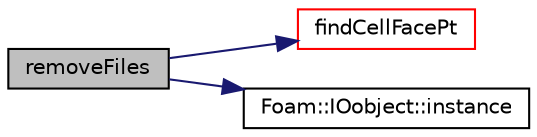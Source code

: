 digraph "removeFiles"
{
  bgcolor="transparent";
  edge [fontname="Helvetica",fontsize="10",labelfontname="Helvetica",labelfontsize="10"];
  node [fontname="Helvetica",fontsize="10",shape=record];
  rankdir="LR";
  Node26075 [label="removeFiles",height=0.2,width=0.4,color="black", fillcolor="grey75", style="filled", fontcolor="black"];
  Node26075 -> Node26076 [color="midnightblue",fontsize="10",style="solid",fontname="Helvetica"];
  Node26076 [label="findCellFacePt",height=0.2,width=0.4,color="red",URL="$a28565.html#a03a7a50232fc1ac9932c8b7f7ab0cd19",tooltip="Find the cell, tetFacei and tetPti for point p. "];
  Node26075 -> Node26221 [color="midnightblue",fontsize="10",style="solid",fontname="Helvetica"];
  Node26221 [label="Foam::IOobject::instance",height=0.2,width=0.4,color="black",URL="$a27249.html#acac6de003b420b848571b5064e50ed89"];
}
